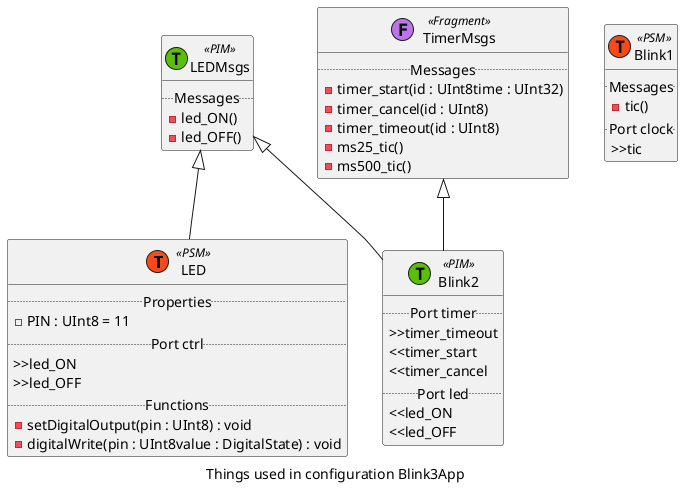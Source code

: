 @startuml
caption Things used in configuration Blink3App
class LED <<(T,#F94918)PSM>> {
..Properties..
-PIN : UInt8 = 11
..Port ctrl..
>>led_ON
>>led_OFF
..Functions..
-setDigitalOutput(pin : UInt8) : void
-digitalWrite(pin : UInt8value : DigitalState) : void
}
class LEDMsgs <<(T,#5BBF09)PIM>> {
..Messages..
-led_ON()
-led_OFF()
}
class Blink1 <<(T,#F94918)PSM>> {
..Messages..
-tic()
..Port clock..
>>tic
}
class Blink2 <<(T,#5BBF09)PIM>> {
..Port timer..
>>timer_timeout
<<timer_start
<<timer_cancel
..Port led..
<<led_ON
<<led_OFF
}
class TimerMsgs <<(F,#BC74ED)Fragment>> {
..Messages..
-timer_start(id : UInt8time : UInt32)
-timer_cancel(id : UInt8)
-timer_timeout(id : UInt8)
-ms25_tic()
-ms500_tic()
}
LEDMsgs <|-- LED
TimerMsgs <|-- Blink2
LEDMsgs <|-- Blink2
@enduml